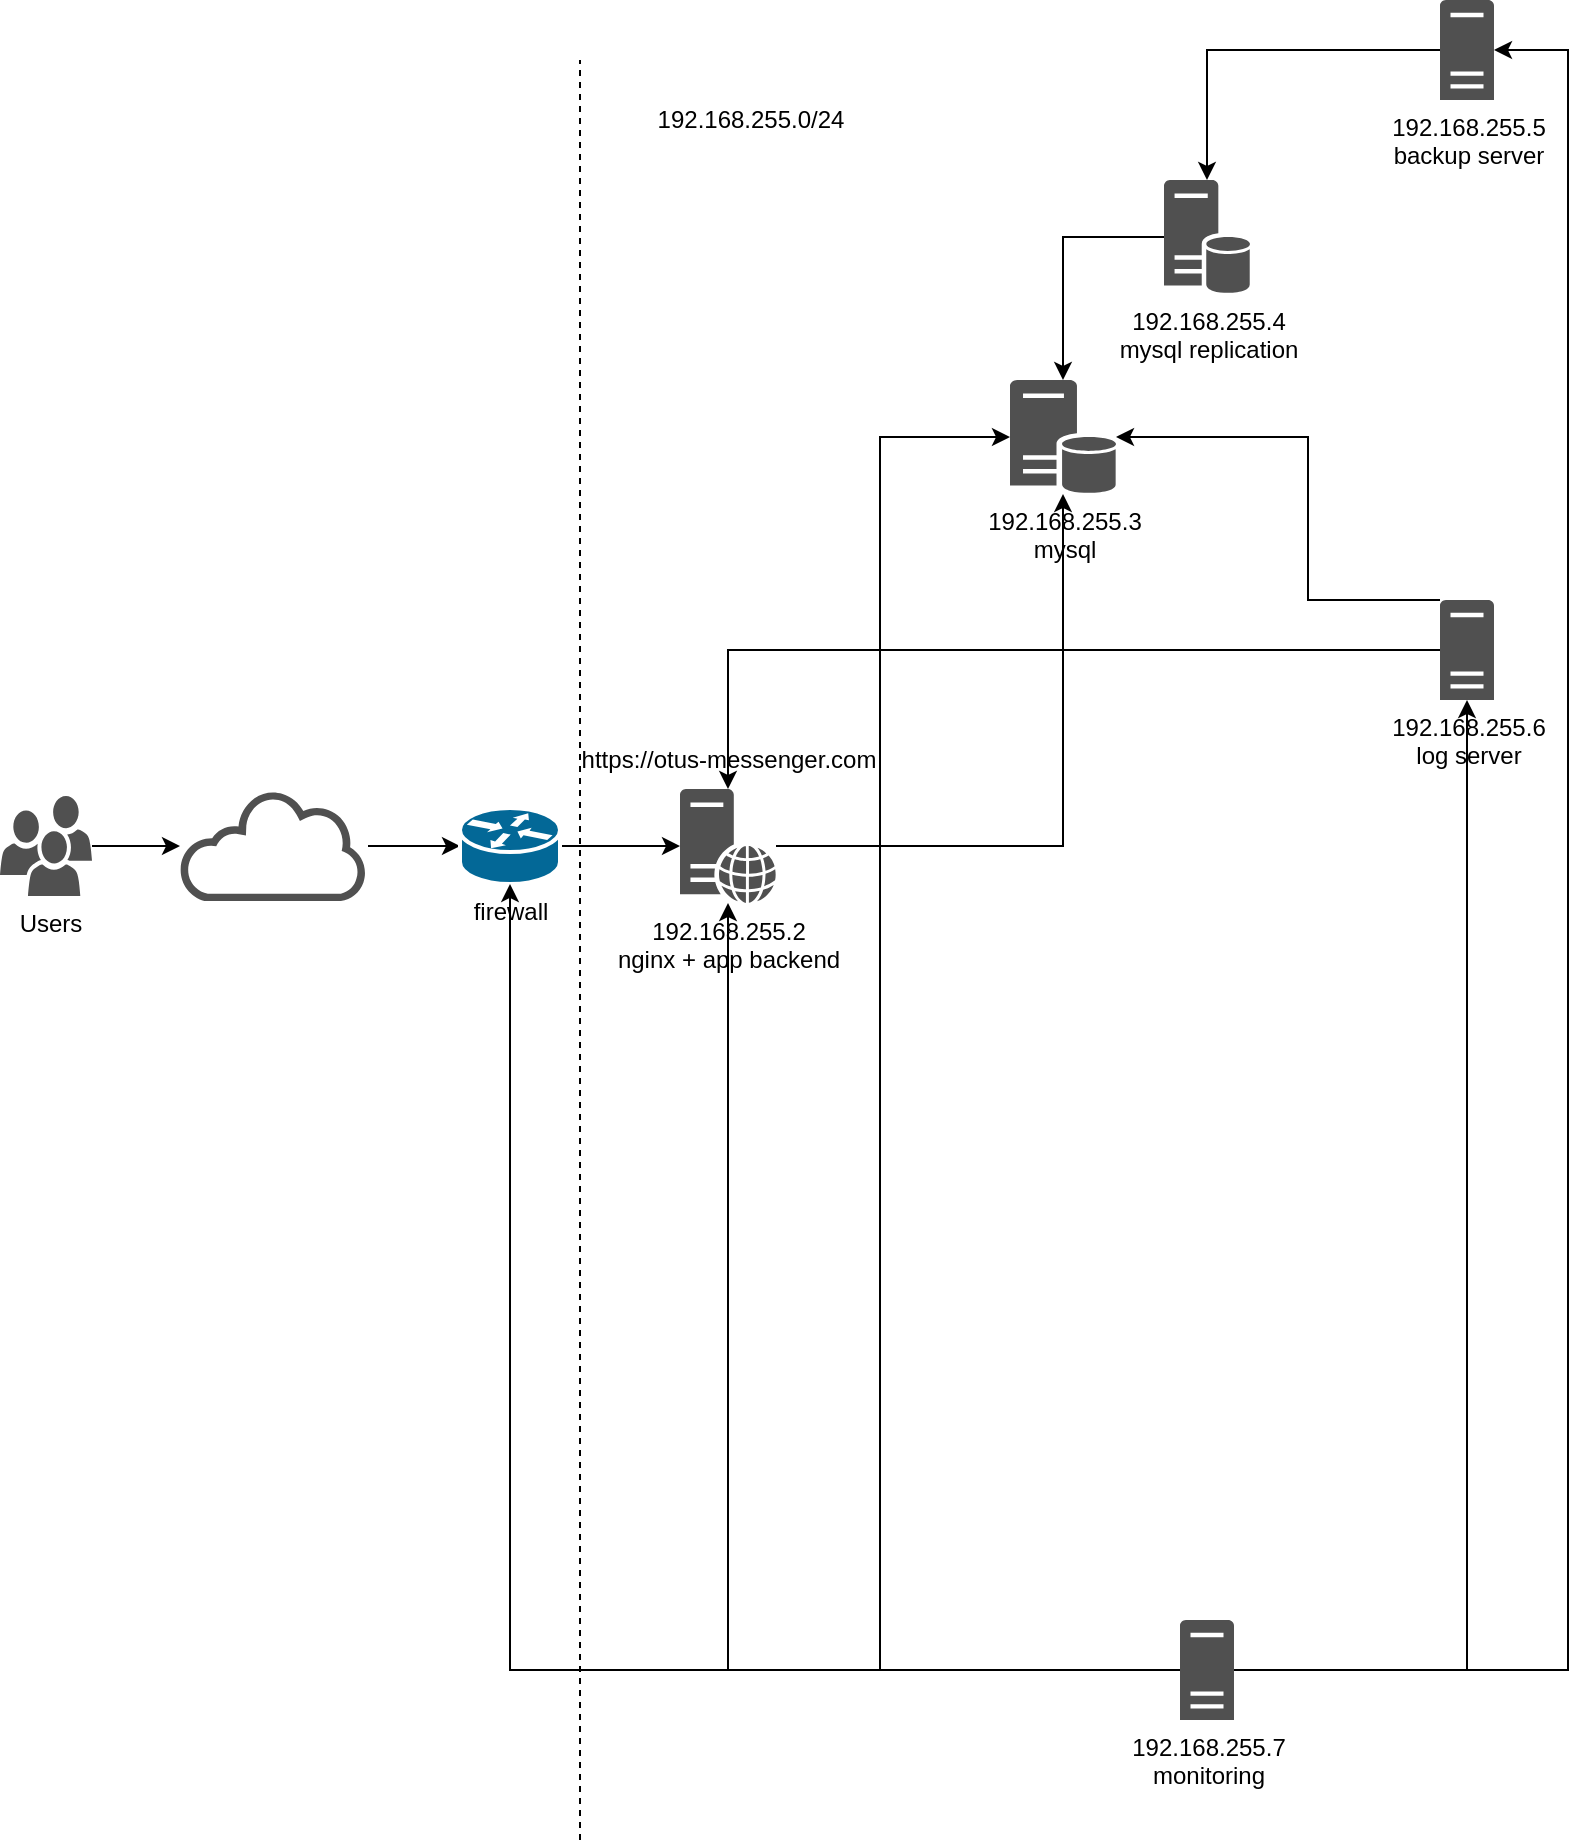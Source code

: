 <mxfile version="15.8.6" type="device"><diagram id="yMAv4KcFRH5qkxgiA0xS" name="Page-1"><mxGraphModel dx="1849" dy="1012" grid="1" gridSize="10" guides="1" tooltips="1" connect="1" arrows="1" fold="1" page="1" pageScale="1" pageWidth="827" pageHeight="1169" math="0" shadow="0"><root><mxCell id="0"/><mxCell id="1" parent="0"/><mxCell id="TPUwOvjocEGfCw9t5YvJ-22" style="edgeStyle=orthogonalEdgeStyle;rounded=0;orthogonalLoop=1;jettySize=auto;html=1;" parent="1" source="TPUwOvjocEGfCw9t5YvJ-7" target="TPUwOvjocEGfCw9t5YvJ-13" edge="1"><mxGeometry relative="1" as="geometry"/></mxCell><mxCell id="TPUwOvjocEGfCw9t5YvJ-7" value="" style="sketch=0;pointerEvents=1;shadow=0;dashed=0;html=1;strokeColor=none;fillColor=#505050;labelPosition=center;verticalLabelPosition=bottom;outlineConnect=0;verticalAlign=top;align=center;shape=mxgraph.office.clouds.cloud;" parent="1" vertex="1"><mxGeometry x="100" y="405.5" width="94" height="55" as="geometry"/></mxCell><mxCell id="TPUwOvjocEGfCw9t5YvJ-8" value="&lt;div&gt;192.168.255.3&lt;/div&gt;&lt;div&gt;mysql&lt;br&gt;&lt;/div&gt;" style="sketch=0;shadow=0;dashed=0;html=1;strokeColor=none;fillColor=#505050;labelPosition=center;verticalLabelPosition=bottom;verticalAlign=top;outlineConnect=0;align=center;shape=mxgraph.office.databases.database_server;" parent="1" vertex="1"><mxGeometry x="515" y="200" width="53" height="57" as="geometry"/></mxCell><mxCell id="TPUwOvjocEGfCw9t5YvJ-20" style="edgeStyle=orthogonalEdgeStyle;rounded=0;orthogonalLoop=1;jettySize=auto;html=1;" parent="1" source="TPUwOvjocEGfCw9t5YvJ-9" target="TPUwOvjocEGfCw9t5YvJ-8" edge="1"><mxGeometry relative="1" as="geometry"/></mxCell><mxCell id="TPUwOvjocEGfCw9t5YvJ-9" value="&lt;div&gt;192.168.255.4&lt;/div&gt;&lt;div&gt;mysql replication&lt;/div&gt;&lt;div&gt;&lt;br&gt;&lt;/div&gt;" style="sketch=0;shadow=0;dashed=0;html=1;strokeColor=none;fillColor=#505050;labelPosition=center;verticalLabelPosition=bottom;verticalAlign=top;outlineConnect=0;align=center;shape=mxgraph.office.databases.database_server;" parent="1" vertex="1"><mxGeometry x="592" y="100" width="43" height="57" as="geometry"/></mxCell><mxCell id="rxCHGJqhyMUJMakVYKki-3" style="edgeStyle=orthogonalEdgeStyle;rounded=0;orthogonalLoop=1;jettySize=auto;html=1;" edge="1" parent="1" source="TPUwOvjocEGfCw9t5YvJ-11" target="TPUwOvjocEGfCw9t5YvJ-8"><mxGeometry relative="1" as="geometry"/></mxCell><mxCell id="TPUwOvjocEGfCw9t5YvJ-11" value="&lt;div&gt;192.168.255.2&lt;/div&gt;&lt;div&gt;nginx + app backend&lt;br&gt;&lt;/div&gt;" style="sketch=0;pointerEvents=1;shadow=0;dashed=0;html=1;strokeColor=none;fillColor=#505050;labelPosition=center;verticalLabelPosition=bottom;verticalAlign=top;outlineConnect=0;align=center;shape=mxgraph.office.servers.web_server;labelPadding=0;" parent="1" vertex="1"><mxGeometry x="350" y="404.5" width="48" height="57" as="geometry"/></mxCell><mxCell id="TPUwOvjocEGfCw9t5YvJ-21" style="edgeStyle=orthogonalEdgeStyle;rounded=0;orthogonalLoop=1;jettySize=auto;html=1;" parent="1" source="TPUwOvjocEGfCw9t5YvJ-12" target="TPUwOvjocEGfCw9t5YvJ-7" edge="1"><mxGeometry relative="1" as="geometry"/></mxCell><mxCell id="TPUwOvjocEGfCw9t5YvJ-12" value="" style="sketch=0;pointerEvents=1;shadow=0;dashed=0;html=1;strokeColor=none;fillColor=#505050;labelPosition=center;verticalLabelPosition=bottom;verticalAlign=top;outlineConnect=0;align=center;shape=mxgraph.office.users.users;" parent="1" vertex="1"><mxGeometry x="10" y="408" width="46" height="50" as="geometry"/></mxCell><mxCell id="TPUwOvjocEGfCw9t5YvJ-23" style="edgeStyle=orthogonalEdgeStyle;rounded=0;orthogonalLoop=1;jettySize=auto;html=1;" parent="1" source="TPUwOvjocEGfCw9t5YvJ-13" target="TPUwOvjocEGfCw9t5YvJ-11" edge="1"><mxGeometry relative="1" as="geometry"/></mxCell><mxCell id="TPUwOvjocEGfCw9t5YvJ-13" value="&lt;div&gt;firewall&lt;/div&gt;" style="shape=mxgraph.cisco.routers.router;sketch=0;html=1;pointerEvents=1;dashed=0;fillColor=#036897;strokeColor=#ffffff;strokeWidth=2;verticalLabelPosition=bottom;verticalAlign=top;align=center;outlineConnect=0;" parent="1" vertex="1"><mxGeometry x="240" y="414" width="50" height="38" as="geometry"/></mxCell><mxCell id="rxCHGJqhyMUJMakVYKki-5" style="edgeStyle=orthogonalEdgeStyle;rounded=0;orthogonalLoop=1;jettySize=auto;html=1;" edge="1" parent="1" source="TPUwOvjocEGfCw9t5YvJ-14" target="TPUwOvjocEGfCw9t5YvJ-9"><mxGeometry relative="1" as="geometry"/></mxCell><mxCell id="TPUwOvjocEGfCw9t5YvJ-14" value="&lt;div&gt;192.168.255.5&lt;/div&gt;&lt;div&gt;backup server&lt;/div&gt;" style="sketch=0;pointerEvents=1;shadow=0;dashed=0;html=1;strokeColor=none;fillColor=#505050;labelPosition=center;verticalLabelPosition=bottom;verticalAlign=top;outlineConnect=0;align=center;shape=mxgraph.office.servers.server_generic;" parent="1" vertex="1"><mxGeometry x="730" y="10" width="27" height="50" as="geometry"/></mxCell><mxCell id="TPUwOvjocEGfCw9t5YvJ-24" style="edgeStyle=orthogonalEdgeStyle;rounded=0;orthogonalLoop=1;jettySize=auto;html=1;" parent="1" source="TPUwOvjocEGfCw9t5YvJ-15" target="TPUwOvjocEGfCw9t5YvJ-11" edge="1"><mxGeometry relative="1" as="geometry"/></mxCell><mxCell id="TPUwOvjocEGfCw9t5YvJ-25" style="edgeStyle=orthogonalEdgeStyle;rounded=0;orthogonalLoop=1;jettySize=auto;html=1;" parent="1" source="TPUwOvjocEGfCw9t5YvJ-15" target="TPUwOvjocEGfCw9t5YvJ-8" edge="1"><mxGeometry relative="1" as="geometry"><Array as="points"><mxPoint x="450" y="845"/></Array></mxGeometry></mxCell><mxCell id="rxCHGJqhyMUJMakVYKki-1" style="edgeStyle=orthogonalEdgeStyle;rounded=0;orthogonalLoop=1;jettySize=auto;html=1;" edge="1" parent="1" source="TPUwOvjocEGfCw9t5YvJ-15" target="TPUwOvjocEGfCw9t5YvJ-26"><mxGeometry relative="1" as="geometry"/></mxCell><mxCell id="rxCHGJqhyMUJMakVYKki-2" style="edgeStyle=orthogonalEdgeStyle;rounded=0;orthogonalLoop=1;jettySize=auto;html=1;" edge="1" parent="1" source="TPUwOvjocEGfCw9t5YvJ-15" target="TPUwOvjocEGfCw9t5YvJ-14"><mxGeometry relative="1" as="geometry"><Array as="points"><mxPoint x="794" y="845"/></Array></mxGeometry></mxCell><mxCell id="rxCHGJqhyMUJMakVYKki-4" style="edgeStyle=orthogonalEdgeStyle;rounded=0;orthogonalLoop=1;jettySize=auto;html=1;" edge="1" parent="1" source="TPUwOvjocEGfCw9t5YvJ-15" target="TPUwOvjocEGfCw9t5YvJ-13"><mxGeometry relative="1" as="geometry"/></mxCell><mxCell id="TPUwOvjocEGfCw9t5YvJ-15" value="&lt;div&gt;192.168.255.7&lt;/div&gt;&lt;div&gt;monitoring&lt;/div&gt;" style="sketch=0;pointerEvents=1;shadow=0;dashed=0;html=1;strokeColor=none;fillColor=#505050;labelPosition=center;verticalLabelPosition=bottom;verticalAlign=top;outlineConnect=0;align=center;shape=mxgraph.office.servers.server_generic;" parent="1" vertex="1"><mxGeometry x="600" y="820" width="27" height="50" as="geometry"/></mxCell><mxCell id="TPUwOvjocEGfCw9t5YvJ-27" style="edgeStyle=orthogonalEdgeStyle;rounded=0;orthogonalLoop=1;jettySize=auto;html=1;" parent="1" source="TPUwOvjocEGfCw9t5YvJ-26" target="TPUwOvjocEGfCw9t5YvJ-11" edge="1"><mxGeometry relative="1" as="geometry"><Array as="points"><mxPoint x="374" y="335"/></Array></mxGeometry></mxCell><mxCell id="TPUwOvjocEGfCw9t5YvJ-28" style="edgeStyle=orthogonalEdgeStyle;rounded=0;orthogonalLoop=1;jettySize=auto;html=1;" parent="1" source="TPUwOvjocEGfCw9t5YvJ-26" target="TPUwOvjocEGfCw9t5YvJ-8" edge="1"><mxGeometry relative="1" as="geometry"><Array as="points"><mxPoint x="664" y="310"/></Array></mxGeometry></mxCell><mxCell id="TPUwOvjocEGfCw9t5YvJ-26" value="&lt;div&gt;192.168.255.6&lt;/div&gt;&lt;div&gt;log server&lt;/div&gt;&lt;div&gt;&lt;br&gt;&lt;/div&gt;" style="sketch=0;pointerEvents=1;shadow=0;dashed=0;html=1;strokeColor=none;fillColor=#505050;labelPosition=center;verticalLabelPosition=bottom;verticalAlign=top;outlineConnect=0;align=center;shape=mxgraph.office.servers.server_generic;" parent="1" vertex="1"><mxGeometry x="730" y="310" width="27" height="50" as="geometry"/></mxCell><mxCell id="TPUwOvjocEGfCw9t5YvJ-29" value="&lt;div&gt;https://otus-messenger.com&lt;/div&gt;" style="text;html=1;align=center;verticalAlign=middle;resizable=0;points=[];autosize=1;strokeColor=none;fillColor=none;" parent="1" vertex="1"><mxGeometry x="289" y="380" width="170" height="20" as="geometry"/></mxCell><mxCell id="TPUwOvjocEGfCw9t5YvJ-30" value="&lt;div&gt;Users&lt;/div&gt;" style="text;html=1;align=center;verticalAlign=middle;resizable=0;points=[];autosize=1;strokeColor=none;fillColor=none;" parent="1" vertex="1"><mxGeometry x="10" y="461.5" width="50" height="20" as="geometry"/></mxCell><mxCell id="rxCHGJqhyMUJMakVYKki-6" value="" style="endArrow=none;dashed=1;html=1;rounded=0;" edge="1" parent="1"><mxGeometry width="50" height="50" relative="1" as="geometry"><mxPoint x="300" y="930" as="sourcePoint"/><mxPoint x="300" y="40" as="targetPoint"/></mxGeometry></mxCell><mxCell id="rxCHGJqhyMUJMakVYKki-7" value="192.168.255.0/24" style="text;html=1;align=center;verticalAlign=middle;resizable=0;points=[];autosize=1;strokeColor=none;fillColor=none;" vertex="1" parent="1"><mxGeometry x="330" y="60" width="110" height="20" as="geometry"/></mxCell></root></mxGraphModel></diagram></mxfile>